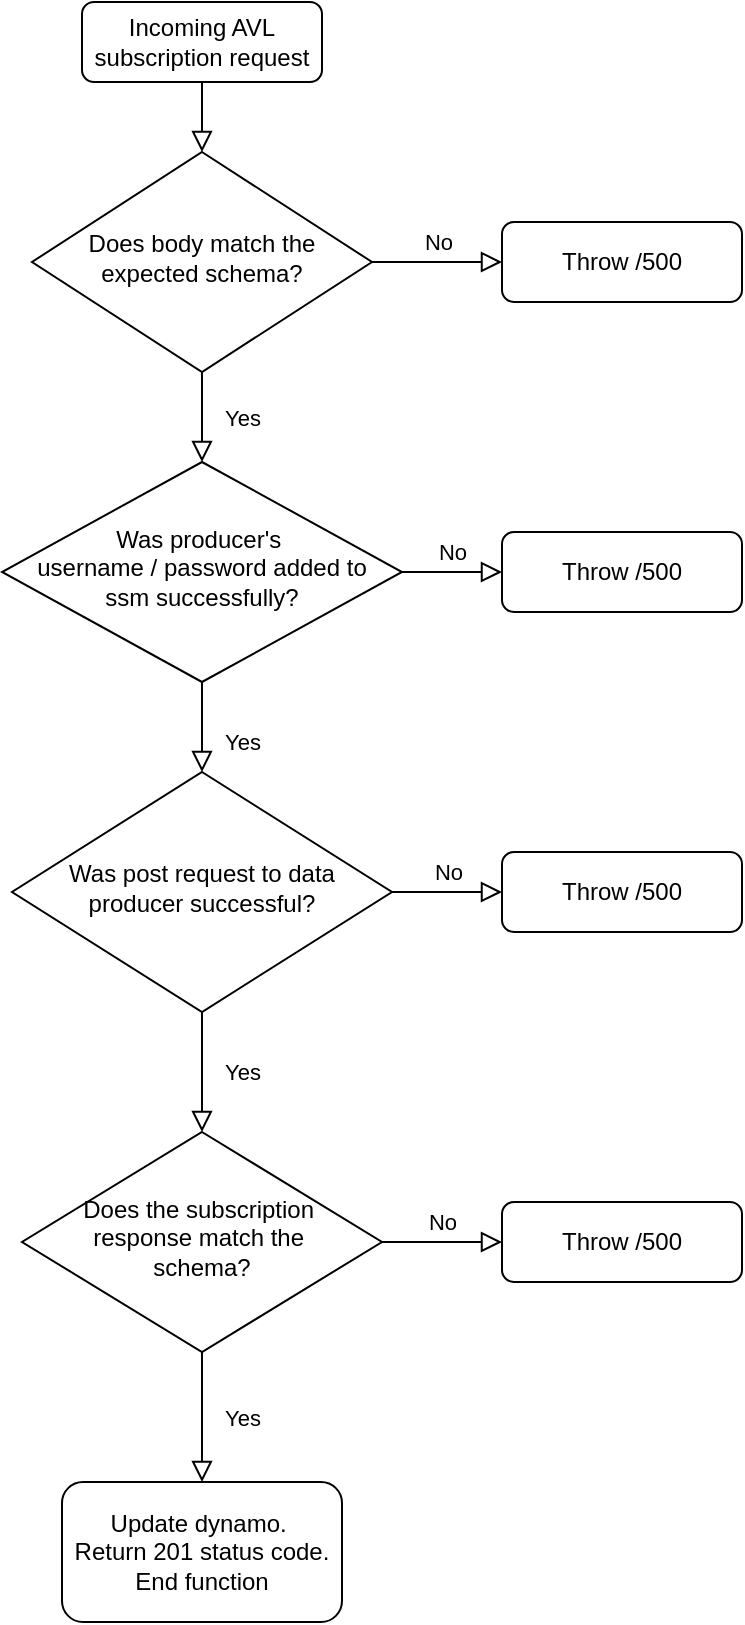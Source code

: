 <mxfile version="24.5.2" type="device" pages="3">
  <diagram id="C5RBs43oDa-KdzZeNtuy" name="Page-1">
    <mxGraphModel dx="1937" dy="1121" grid="1" gridSize="10" guides="1" tooltips="1" connect="1" arrows="1" fold="1" page="1" pageScale="1" pageWidth="827" pageHeight="1169" math="0" shadow="0">
      <root>
        <mxCell id="WIyWlLk6GJQsqaUBKTNV-0" />
        <mxCell id="WIyWlLk6GJQsqaUBKTNV-1" parent="WIyWlLk6GJQsqaUBKTNV-0" />
        <mxCell id="WIyWlLk6GJQsqaUBKTNV-2" value="" style="rounded=0;html=1;jettySize=auto;orthogonalLoop=1;fontSize=11;endArrow=block;endFill=0;endSize=8;strokeWidth=1;shadow=0;labelBackgroundColor=none;edgeStyle=orthogonalEdgeStyle;" parent="WIyWlLk6GJQsqaUBKTNV-1" source="WIyWlLk6GJQsqaUBKTNV-3" target="WIyWlLk6GJQsqaUBKTNV-6" edge="1">
          <mxGeometry relative="1" as="geometry" />
        </mxCell>
        <mxCell id="WIyWlLk6GJQsqaUBKTNV-3" value="Incoming AVL subscription request" style="rounded=1;whiteSpace=wrap;html=1;fontSize=12;glass=0;strokeWidth=1;shadow=0;" parent="WIyWlLk6GJQsqaUBKTNV-1" vertex="1">
          <mxGeometry x="160" y="80" width="120" height="40" as="geometry" />
        </mxCell>
        <mxCell id="WIyWlLk6GJQsqaUBKTNV-4" value="Yes" style="rounded=0;html=1;jettySize=auto;orthogonalLoop=1;fontSize=11;endArrow=block;endFill=0;endSize=8;strokeWidth=1;shadow=0;labelBackgroundColor=none;edgeStyle=orthogonalEdgeStyle;" parent="WIyWlLk6GJQsqaUBKTNV-1" source="WIyWlLk6GJQsqaUBKTNV-6" target="WIyWlLk6GJQsqaUBKTNV-10" edge="1">
          <mxGeometry y="20" relative="1" as="geometry">
            <mxPoint as="offset" />
          </mxGeometry>
        </mxCell>
        <mxCell id="WIyWlLk6GJQsqaUBKTNV-5" value="No" style="edgeStyle=orthogonalEdgeStyle;rounded=0;html=1;jettySize=auto;orthogonalLoop=1;fontSize=11;endArrow=block;endFill=0;endSize=8;strokeWidth=1;shadow=0;labelBackgroundColor=none;" parent="WIyWlLk6GJQsqaUBKTNV-1" source="WIyWlLk6GJQsqaUBKTNV-6" target="WIyWlLk6GJQsqaUBKTNV-7" edge="1">
          <mxGeometry y="10" relative="1" as="geometry">
            <mxPoint as="offset" />
          </mxGeometry>
        </mxCell>
        <mxCell id="WIyWlLk6GJQsqaUBKTNV-6" value="Does body match the expected schema?" style="rhombus;whiteSpace=wrap;html=1;shadow=0;fontFamily=Helvetica;fontSize=12;align=center;strokeWidth=1;spacing=6;spacingTop=-4;" parent="WIyWlLk6GJQsqaUBKTNV-1" vertex="1">
          <mxGeometry x="135" y="155" width="170" height="110" as="geometry" />
        </mxCell>
        <mxCell id="WIyWlLk6GJQsqaUBKTNV-7" value="Throw /500" style="rounded=1;whiteSpace=wrap;html=1;fontSize=12;glass=0;strokeWidth=1;shadow=0;" parent="WIyWlLk6GJQsqaUBKTNV-1" vertex="1">
          <mxGeometry x="370" y="190" width="120" height="40" as="geometry" />
        </mxCell>
        <mxCell id="WIyWlLk6GJQsqaUBKTNV-8" value="Yes" style="rounded=0;html=1;jettySize=auto;orthogonalLoop=1;fontSize=11;endArrow=block;endFill=0;endSize=8;strokeWidth=1;shadow=0;labelBackgroundColor=none;edgeStyle=orthogonalEdgeStyle;entryX=0.5;entryY=0;entryDx=0;entryDy=0;" parent="WIyWlLk6GJQsqaUBKTNV-1" source="WIyWlLk6GJQsqaUBKTNV-10" target="ioHIO8EZ6X1sKIoMAoyA-0" edge="1">
          <mxGeometry x="0.333" y="20" relative="1" as="geometry">
            <mxPoint as="offset" />
            <mxPoint x="220" y="460" as="targetPoint" />
          </mxGeometry>
        </mxCell>
        <mxCell id="WIyWlLk6GJQsqaUBKTNV-9" value="No" style="edgeStyle=orthogonalEdgeStyle;rounded=0;html=1;jettySize=auto;orthogonalLoop=1;fontSize=11;endArrow=block;endFill=0;endSize=8;strokeWidth=1;shadow=0;labelBackgroundColor=none;" parent="WIyWlLk6GJQsqaUBKTNV-1" source="WIyWlLk6GJQsqaUBKTNV-10" target="WIyWlLk6GJQsqaUBKTNV-12" edge="1">
          <mxGeometry y="10" relative="1" as="geometry">
            <mxPoint as="offset" />
          </mxGeometry>
        </mxCell>
        <mxCell id="WIyWlLk6GJQsqaUBKTNV-10" value="Was producer&#39;s&amp;nbsp;&lt;div&gt;username / password added to ssm successfully?&lt;/div&gt;" style="rhombus;whiteSpace=wrap;html=1;shadow=0;fontFamily=Helvetica;fontSize=12;align=center;strokeWidth=1;spacing=6;spacingTop=-4;" parent="WIyWlLk6GJQsqaUBKTNV-1" vertex="1">
          <mxGeometry x="120" y="310" width="200" height="110" as="geometry" />
        </mxCell>
        <mxCell id="WIyWlLk6GJQsqaUBKTNV-12" value="Throw /500" style="rounded=1;whiteSpace=wrap;html=1;fontSize=12;glass=0;strokeWidth=1;shadow=0;" parent="WIyWlLk6GJQsqaUBKTNV-1" vertex="1">
          <mxGeometry x="370" y="345" width="120" height="40" as="geometry" />
        </mxCell>
        <mxCell id="ioHIO8EZ6X1sKIoMAoyA-0" value="Was post request to data producer successful?" style="rhombus;whiteSpace=wrap;html=1;shadow=0;fontFamily=Helvetica;fontSize=12;align=center;strokeWidth=1;spacing=6;spacingTop=-4;" parent="WIyWlLk6GJQsqaUBKTNV-1" vertex="1">
          <mxGeometry x="125" y="465" width="190" height="120" as="geometry" />
        </mxCell>
        <mxCell id="ioHIO8EZ6X1sKIoMAoyA-2" value="No" style="edgeStyle=orthogonalEdgeStyle;rounded=0;html=1;jettySize=auto;orthogonalLoop=1;fontSize=11;endArrow=block;endFill=0;endSize=8;strokeWidth=1;shadow=0;labelBackgroundColor=none;exitX=1;exitY=0.5;exitDx=0;exitDy=0;" parent="WIyWlLk6GJQsqaUBKTNV-1" source="ioHIO8EZ6X1sKIoMAoyA-0" target="ioHIO8EZ6X1sKIoMAoyA-3" edge="1">
          <mxGeometry y="10" relative="1" as="geometry">
            <mxPoint as="offset" />
            <mxPoint x="320" y="525" as="sourcePoint" />
          </mxGeometry>
        </mxCell>
        <mxCell id="ioHIO8EZ6X1sKIoMAoyA-3" value="Throw /500" style="rounded=1;whiteSpace=wrap;html=1;fontSize=12;glass=0;strokeWidth=1;shadow=0;" parent="WIyWlLk6GJQsqaUBKTNV-1" vertex="1">
          <mxGeometry x="370" y="505" width="120" height="40" as="geometry" />
        </mxCell>
        <mxCell id="ioHIO8EZ6X1sKIoMAoyA-4" value="Yes" style="rounded=0;html=1;jettySize=auto;orthogonalLoop=1;fontSize=11;endArrow=block;endFill=0;endSize=8;strokeWidth=1;shadow=0;labelBackgroundColor=none;edgeStyle=orthogonalEdgeStyle;exitX=0.5;exitY=1;exitDx=0;exitDy=0;" parent="WIyWlLk6GJQsqaUBKTNV-1" source="ioHIO8EZ6X1sKIoMAoyA-0" target="ioHIO8EZ6X1sKIoMAoyA-5" edge="1">
          <mxGeometry y="20" relative="1" as="geometry">
            <mxPoint as="offset" />
            <mxPoint x="221" y="590" as="sourcePoint" />
          </mxGeometry>
        </mxCell>
        <mxCell id="ioHIO8EZ6X1sKIoMAoyA-5" value="Does the subscription&amp;nbsp;&lt;div&gt;response match the&amp;nbsp;&lt;/div&gt;&lt;div&gt;schema?&lt;/div&gt;" style="rhombus;whiteSpace=wrap;html=1;shadow=0;fontFamily=Helvetica;fontSize=12;align=center;strokeWidth=1;spacing=6;spacingTop=-4;" parent="WIyWlLk6GJQsqaUBKTNV-1" vertex="1">
          <mxGeometry x="130" y="645" width="180" height="110" as="geometry" />
        </mxCell>
        <mxCell id="ioHIO8EZ6X1sKIoMAoyA-6" value="No" style="edgeStyle=orthogonalEdgeStyle;rounded=0;html=1;jettySize=auto;orthogonalLoop=1;fontSize=11;endArrow=block;endFill=0;endSize=8;strokeWidth=1;shadow=0;labelBackgroundColor=none;exitX=1;exitY=0.5;exitDx=0;exitDy=0;" parent="WIyWlLk6GJQsqaUBKTNV-1" source="ioHIO8EZ6X1sKIoMAoyA-5" target="ioHIO8EZ6X1sKIoMAoyA-7" edge="1">
          <mxGeometry y="10" relative="1" as="geometry">
            <mxPoint as="offset" />
            <mxPoint x="320" y="700" as="sourcePoint" />
          </mxGeometry>
        </mxCell>
        <mxCell id="ioHIO8EZ6X1sKIoMAoyA-7" value="Throw /500" style="rounded=1;whiteSpace=wrap;html=1;fontSize=12;glass=0;strokeWidth=1;shadow=0;" parent="WIyWlLk6GJQsqaUBKTNV-1" vertex="1">
          <mxGeometry x="370" y="680" width="120" height="40" as="geometry" />
        </mxCell>
        <mxCell id="ioHIO8EZ6X1sKIoMAoyA-9" value="Yes" style="rounded=0;html=1;jettySize=auto;orthogonalLoop=1;fontSize=11;endArrow=block;endFill=0;endSize=8;strokeWidth=1;shadow=0;labelBackgroundColor=none;edgeStyle=orthogonalEdgeStyle;exitX=0.5;exitY=1;exitDx=0;exitDy=0;" parent="WIyWlLk6GJQsqaUBKTNV-1" source="ioHIO8EZ6X1sKIoMAoyA-5" edge="1">
          <mxGeometry y="20" relative="1" as="geometry">
            <mxPoint as="offset" />
            <mxPoint x="220" y="770" as="sourcePoint" />
            <mxPoint x="220" y="820" as="targetPoint" />
          </mxGeometry>
        </mxCell>
        <mxCell id="ioHIO8EZ6X1sKIoMAoyA-11" value="Update dynamo.&amp;nbsp;&lt;div&gt;Return 201 status code. End function&lt;/div&gt;" style="rounded=1;whiteSpace=wrap;html=1;fontSize=12;glass=0;strokeWidth=1;shadow=0;" parent="WIyWlLk6GJQsqaUBKTNV-1" vertex="1">
          <mxGeometry x="150" y="820" width="140" height="70" as="geometry" />
        </mxCell>
      </root>
    </mxGraphModel>
  </diagram>
  <diagram id="0-uxHlujz7VOh1EAjLaf" name="Page-2">
    <mxGraphModel dx="1253" dy="1121" grid="1" gridSize="10" guides="1" tooltips="1" connect="1" arrows="1" fold="1" page="1" pageScale="1" pageWidth="827" pageHeight="1169" math="0" shadow="0">
      <root>
        <mxCell id="0" />
        <mxCell id="1" parent="0" />
        <mxCell id="LTYnKAZ71syKSvMG1q0A-1" value="" style="rounded=0;html=1;jettySize=auto;orthogonalLoop=1;fontSize=11;endArrow=block;endFill=0;endSize=8;strokeWidth=1;shadow=0;labelBackgroundColor=none;edgeStyle=orthogonalEdgeStyle;" edge="1" parent="1" source="LTYnKAZ71syKSvMG1q0A-2" target="LTYnKAZ71syKSvMG1q0A-5">
          <mxGeometry relative="1" as="geometry" />
        </mxCell>
        <mxCell id="LTYnKAZ71syKSvMG1q0A-2" value="Incoming AVL unsubscribe request" style="rounded=1;whiteSpace=wrap;html=1;fontSize=12;glass=0;strokeWidth=1;shadow=0;" vertex="1" parent="1">
          <mxGeometry x="130" y="55" width="120" height="40" as="geometry" />
        </mxCell>
        <mxCell id="LTYnKAZ71syKSvMG1q0A-3" value="Yes" style="rounded=0;html=1;jettySize=auto;orthogonalLoop=1;fontSize=11;endArrow=block;endFill=0;endSize=8;strokeWidth=1;shadow=0;labelBackgroundColor=none;edgeStyle=orthogonalEdgeStyle;" edge="1" parent="1" source="LTYnKAZ71syKSvMG1q0A-5" target="LTYnKAZ71syKSvMG1q0A-9">
          <mxGeometry y="20" relative="1" as="geometry">
            <mxPoint as="offset" />
          </mxGeometry>
        </mxCell>
        <mxCell id="LTYnKAZ71syKSvMG1q0A-4" value="No" style="edgeStyle=orthogonalEdgeStyle;rounded=0;html=1;jettySize=auto;orthogonalLoop=1;fontSize=11;endArrow=block;endFill=0;endSize=8;strokeWidth=1;shadow=0;labelBackgroundColor=none;" edge="1" parent="1" source="LTYnKAZ71syKSvMG1q0A-5" target="LTYnKAZ71syKSvMG1q0A-6">
          <mxGeometry y="10" relative="1" as="geometry">
            <mxPoint as="offset" />
          </mxGeometry>
        </mxCell>
        <mxCell id="LTYnKAZ71syKSvMG1q0A-5" value="Was subscription ID&amp;nbsp;&lt;div&gt;passed as a path&amp;nbsp;&lt;/div&gt;&lt;div&gt;parameter?&lt;/div&gt;" style="rhombus;whiteSpace=wrap;html=1;shadow=0;fontFamily=Helvetica;fontSize=12;align=center;strokeWidth=1;spacing=6;spacingTop=-4;" vertex="1" parent="1">
          <mxGeometry x="105" y="130" width="170" height="110" as="geometry" />
        </mxCell>
        <mxCell id="LTYnKAZ71syKSvMG1q0A-6" value="Throw /500" style="rounded=1;whiteSpace=wrap;html=1;fontSize=12;glass=0;strokeWidth=1;shadow=0;" vertex="1" parent="1">
          <mxGeometry x="340" y="165" width="120" height="40" as="geometry" />
        </mxCell>
        <mxCell id="LTYnKAZ71syKSvMG1q0A-7" value="Yes" style="rounded=0;html=1;jettySize=auto;orthogonalLoop=1;fontSize=11;endArrow=block;endFill=0;endSize=8;strokeWidth=1;shadow=0;labelBackgroundColor=none;edgeStyle=orthogonalEdgeStyle;entryX=0.5;entryY=0;entryDx=0;entryDy=0;" edge="1" parent="1" source="LTYnKAZ71syKSvMG1q0A-9" target="LTYnKAZ71syKSvMG1q0A-11">
          <mxGeometry x="0.333" y="20" relative="1" as="geometry">
            <mxPoint as="offset" />
            <mxPoint x="190" y="435" as="targetPoint" />
          </mxGeometry>
        </mxCell>
        <mxCell id="LTYnKAZ71syKSvMG1q0A-8" value="No" style="edgeStyle=orthogonalEdgeStyle;rounded=0;html=1;jettySize=auto;orthogonalLoop=1;fontSize=11;endArrow=block;endFill=0;endSize=8;strokeWidth=1;shadow=0;labelBackgroundColor=none;" edge="1" parent="1" source="LTYnKAZ71syKSvMG1q0A-9" target="LTYnKAZ71syKSvMG1q0A-10">
          <mxGeometry y="10" relative="1" as="geometry">
            <mxPoint as="offset" />
          </mxGeometry>
        </mxCell>
        <mxCell id="LTYnKAZ71syKSvMG1q0A-9" value="Does subscription exist&amp;nbsp;&lt;div&gt;in our dynamo table?&lt;/div&gt;" style="rhombus;whiteSpace=wrap;html=1;shadow=0;fontFamily=Helvetica;fontSize=12;align=center;strokeWidth=1;spacing=6;spacingTop=-4;" vertex="1" parent="1">
          <mxGeometry x="90" y="285" width="200" height="110" as="geometry" />
        </mxCell>
        <mxCell id="LTYnKAZ71syKSvMG1q0A-10" value="Throw /404 with a body (message)" style="rounded=1;whiteSpace=wrap;html=1;fontSize=12;glass=0;strokeWidth=1;shadow=0;" vertex="1" parent="1">
          <mxGeometry x="340" y="320" width="120" height="40" as="geometry" />
        </mxCell>
        <mxCell id="LTYnKAZ71syKSvMG1q0A-11" value="Do we have username&amp;nbsp;&lt;div&gt;and password in ssm for&amp;nbsp;&lt;/div&gt;&lt;div&gt;this subscription?&lt;/div&gt;" style="rhombus;whiteSpace=wrap;html=1;shadow=0;fontFamily=Helvetica;fontSize=12;align=center;strokeWidth=1;spacing=6;spacingTop=-4;" vertex="1" parent="1">
          <mxGeometry x="95" y="440" width="190" height="120" as="geometry" />
        </mxCell>
        <mxCell id="LTYnKAZ71syKSvMG1q0A-12" value="No" style="edgeStyle=orthogonalEdgeStyle;rounded=0;html=1;jettySize=auto;orthogonalLoop=1;fontSize=11;endArrow=block;endFill=0;endSize=8;strokeWidth=1;shadow=0;labelBackgroundColor=none;exitX=1;exitY=0.5;exitDx=0;exitDy=0;" edge="1" parent="1" source="LTYnKAZ71syKSvMG1q0A-11" target="LTYnKAZ71syKSvMG1q0A-13">
          <mxGeometry y="10" relative="1" as="geometry">
            <mxPoint as="offset" />
            <mxPoint x="290" y="500" as="sourcePoint" />
          </mxGeometry>
        </mxCell>
        <mxCell id="LTYnKAZ71syKSvMG1q0A-13" value="Throw /500" style="rounded=1;whiteSpace=wrap;html=1;fontSize=12;glass=0;strokeWidth=1;shadow=0;" vertex="1" parent="1">
          <mxGeometry x="340" y="480" width="120" height="40" as="geometry" />
        </mxCell>
        <mxCell id="LTYnKAZ71syKSvMG1q0A-14" value="Yes" style="rounded=0;html=1;jettySize=auto;orthogonalLoop=1;fontSize=11;endArrow=block;endFill=0;endSize=8;strokeWidth=1;shadow=0;labelBackgroundColor=none;edgeStyle=orthogonalEdgeStyle;exitX=0.5;exitY=1;exitDx=0;exitDy=0;" edge="1" parent="1" source="LTYnKAZ71syKSvMG1q0A-11" target="LTYnKAZ71syKSvMG1q0A-15">
          <mxGeometry y="20" relative="1" as="geometry">
            <mxPoint as="offset" />
            <mxPoint x="191" y="565" as="sourcePoint" />
          </mxGeometry>
        </mxCell>
        <mxCell id="LTYnKAZ71syKSvMG1q0A-15" value="Was post request to data producer successful?" style="rhombus;whiteSpace=wrap;html=1;shadow=0;fontFamily=Helvetica;fontSize=12;align=center;strokeWidth=1;spacing=6;spacingTop=-4;" vertex="1" parent="1">
          <mxGeometry x="100" y="620" width="180" height="110" as="geometry" />
        </mxCell>
        <mxCell id="LTYnKAZ71syKSvMG1q0A-16" value="No" style="edgeStyle=orthogonalEdgeStyle;rounded=0;html=1;jettySize=auto;orthogonalLoop=1;fontSize=11;endArrow=block;endFill=0;endSize=8;strokeWidth=1;shadow=0;labelBackgroundColor=none;exitX=1;exitY=0.5;exitDx=0;exitDy=0;" edge="1" parent="1" source="LTYnKAZ71syKSvMG1q0A-15" target="LTYnKAZ71syKSvMG1q0A-17">
          <mxGeometry y="10" relative="1" as="geometry">
            <mxPoint as="offset" />
            <mxPoint x="290" y="675" as="sourcePoint" />
          </mxGeometry>
        </mxCell>
        <mxCell id="LTYnKAZ71syKSvMG1q0A-17" value="Throw /500" style="rounded=1;whiteSpace=wrap;html=1;fontSize=12;glass=0;strokeWidth=1;shadow=0;" vertex="1" parent="1">
          <mxGeometry x="340" y="655" width="120" height="40" as="geometry" />
        </mxCell>
        <mxCell id="LTYnKAZ71syKSvMG1q0A-18" value="Yes" style="rounded=0;html=1;jettySize=auto;orthogonalLoop=1;fontSize=11;endArrow=block;endFill=0;endSize=8;strokeWidth=1;shadow=0;labelBackgroundColor=none;edgeStyle=orthogonalEdgeStyle;exitX=0.5;exitY=1;exitDx=0;exitDy=0;" edge="1" parent="1">
          <mxGeometry y="20" relative="1" as="geometry">
            <mxPoint as="offset" />
            <mxPoint x="190" y="1070" as="sourcePoint" />
            <mxPoint x="190" y="1135" as="targetPoint" />
          </mxGeometry>
        </mxCell>
        <mxCell id="LTYnKAZ71syKSvMG1q0A-19" value="Update dynamo.&amp;nbsp;&lt;div&gt;Return 204 status code. End function&lt;/div&gt;" style="rounded=1;whiteSpace=wrap;html=1;fontSize=12;glass=0;strokeWidth=1;shadow=0;" vertex="1" parent="1">
          <mxGeometry x="120" y="1135" width="140" height="70" as="geometry" />
        </mxCell>
        <mxCell id="LTYnKAZ71syKSvMG1q0A-20" value="Yes" style="rounded=0;html=1;jettySize=auto;orthogonalLoop=1;fontSize=11;endArrow=block;endFill=0;endSize=8;strokeWidth=1;shadow=0;labelBackgroundColor=none;edgeStyle=orthogonalEdgeStyle;exitX=0.5;exitY=1;exitDx=0;exitDy=0;" edge="1" parent="1" target="LTYnKAZ71syKSvMG1q0A-21">
          <mxGeometry y="20" relative="1" as="geometry">
            <mxPoint as="offset" />
            <mxPoint x="190" y="730" as="sourcePoint" />
          </mxGeometry>
        </mxCell>
        <mxCell id="LTYnKAZ71syKSvMG1q0A-21" value="Does the subscription&amp;nbsp;&lt;div&gt;response match the&amp;nbsp;&lt;/div&gt;&lt;div&gt;schema?&lt;/div&gt;" style="rhombus;whiteSpace=wrap;html=1;shadow=0;fontFamily=Helvetica;fontSize=12;align=center;strokeWidth=1;spacing=6;spacingTop=-4;" vertex="1" parent="1">
          <mxGeometry x="100" y="790" width="180" height="110" as="geometry" />
        </mxCell>
        <mxCell id="LTYnKAZ71syKSvMG1q0A-22" value="No" style="edgeStyle=orthogonalEdgeStyle;rounded=0;html=1;jettySize=auto;orthogonalLoop=1;fontSize=11;endArrow=block;endFill=0;endSize=8;strokeWidth=1;shadow=0;labelBackgroundColor=none;exitX=1;exitY=0.5;exitDx=0;exitDy=0;" edge="1" parent="1" source="LTYnKAZ71syKSvMG1q0A-21" target="LTYnKAZ71syKSvMG1q0A-23">
          <mxGeometry y="10" relative="1" as="geometry">
            <mxPoint as="offset" />
            <mxPoint x="290" y="845" as="sourcePoint" />
          </mxGeometry>
        </mxCell>
        <mxCell id="LTYnKAZ71syKSvMG1q0A-23" value="Throw /500" style="rounded=1;whiteSpace=wrap;html=1;fontSize=12;glass=0;strokeWidth=1;shadow=0;" vertex="1" parent="1">
          <mxGeometry x="340" y="825" width="120" height="40" as="geometry" />
        </mxCell>
        <mxCell id="LTYnKAZ71syKSvMG1q0A-24" value="Yes" style="rounded=0;html=1;jettySize=auto;orthogonalLoop=1;fontSize=11;endArrow=block;endFill=0;endSize=8;strokeWidth=1;shadow=0;labelBackgroundColor=none;edgeStyle=orthogonalEdgeStyle;exitX=0.5;exitY=1;exitDx=0;exitDy=0;" edge="1" parent="1" target="LTYnKAZ71syKSvMG1q0A-25">
          <mxGeometry y="20" relative="1" as="geometry">
            <mxPoint as="offset" />
            <mxPoint x="190" y="900" as="sourcePoint" />
          </mxGeometry>
        </mxCell>
        <mxCell id="LTYnKAZ71syKSvMG1q0A-25" value="Did the data producer&lt;div&gt;&amp;nbsp;return a status of &quot;true&quot;?&lt;/div&gt;" style="rhombus;whiteSpace=wrap;html=1;shadow=0;fontFamily=Helvetica;fontSize=12;align=center;strokeWidth=1;spacing=6;spacingTop=-4;" vertex="1" parent="1">
          <mxGeometry x="100" y="960" width="180" height="110" as="geometry" />
        </mxCell>
        <mxCell id="LTYnKAZ71syKSvMG1q0A-26" value="No" style="edgeStyle=orthogonalEdgeStyle;rounded=0;html=1;jettySize=auto;orthogonalLoop=1;fontSize=11;endArrow=block;endFill=0;endSize=8;strokeWidth=1;shadow=0;labelBackgroundColor=none;exitX=1;exitY=0.5;exitDx=0;exitDy=0;" edge="1" parent="1" source="LTYnKAZ71syKSvMG1q0A-25" target="LTYnKAZ71syKSvMG1q0A-27">
          <mxGeometry y="10" relative="1" as="geometry">
            <mxPoint as="offset" />
            <mxPoint x="290" y="1015" as="sourcePoint" />
          </mxGeometry>
        </mxCell>
        <mxCell id="LTYnKAZ71syKSvMG1q0A-27" value="Throw /500" style="rounded=1;whiteSpace=wrap;html=1;fontSize=12;glass=0;strokeWidth=1;shadow=0;" vertex="1" parent="1">
          <mxGeometry x="340" y="995" width="120" height="40" as="geometry" />
        </mxCell>
      </root>
    </mxGraphModel>
  </diagram>
  <diagram id="1otTIDbJI6e2Nxy1QdhW" name="Page-3">
    <mxGraphModel dx="2049" dy="961" grid="1" gridSize="10" guides="1" tooltips="1" connect="1" arrows="1" fold="1" page="1" pageScale="1" pageWidth="827" pageHeight="1169" math="0" shadow="0">
      <root>
        <mxCell id="0" />
        <mxCell id="1" parent="0" />
        <mxCell id="ShRuT7b4y8MGo_B2oe7h-1" value="" style="rounded=0;html=1;jettySize=auto;orthogonalLoop=1;fontSize=11;endArrow=block;endFill=0;endSize=8;strokeWidth=1;shadow=0;labelBackgroundColor=none;edgeStyle=orthogonalEdgeStyle;" edge="1" parent="1" source="ShRuT7b4y8MGo_B2oe7h-2" target="ShRuT7b4y8MGo_B2oe7h-5">
          <mxGeometry relative="1" as="geometry" />
        </mxCell>
        <mxCell id="ShRuT7b4y8MGo_B2oe7h-2" value="Incoming AVL subscription request" style="rounded=1;whiteSpace=wrap;html=1;fontSize=12;glass=0;strokeWidth=1;shadow=0;" vertex="1" parent="1">
          <mxGeometry x="160" y="80" width="120" height="40" as="geometry" />
        </mxCell>
        <mxCell id="ShRuT7b4y8MGo_B2oe7h-3" value="Yes" style="rounded=0;html=1;jettySize=auto;orthogonalLoop=1;fontSize=11;endArrow=block;endFill=0;endSize=8;strokeWidth=1;shadow=0;labelBackgroundColor=none;edgeStyle=orthogonalEdgeStyle;" edge="1" parent="1" source="ShRuT7b4y8MGo_B2oe7h-5" target="ShRuT7b4y8MGo_B2oe7h-9">
          <mxGeometry y="20" relative="1" as="geometry">
            <mxPoint as="offset" />
          </mxGeometry>
        </mxCell>
        <mxCell id="ShRuT7b4y8MGo_B2oe7h-4" value="No" style="edgeStyle=orthogonalEdgeStyle;rounded=0;html=1;jettySize=auto;orthogonalLoop=1;fontSize=11;endArrow=block;endFill=0;endSize=8;strokeWidth=1;shadow=0;labelBackgroundColor=none;" edge="1" parent="1" source="ShRuT7b4y8MGo_B2oe7h-5" target="ShRuT7b4y8MGo_B2oe7h-6">
          <mxGeometry y="10" relative="1" as="geometry">
            <mxPoint as="offset" />
          </mxGeometry>
        </mxCell>
        <mxCell id="ShRuT7b4y8MGo_B2oe7h-5" value="Does body match the expected schema?" style="rhombus;whiteSpace=wrap;html=1;shadow=0;fontFamily=Helvetica;fontSize=12;align=center;strokeWidth=1;spacing=6;spacingTop=-4;" vertex="1" parent="1">
          <mxGeometry x="135" y="155" width="170" height="110" as="geometry" />
        </mxCell>
        <mxCell id="ShRuT7b4y8MGo_B2oe7h-6" value="Throw /500" style="rounded=1;whiteSpace=wrap;html=1;fontSize=12;glass=0;strokeWidth=1;shadow=0;" vertex="1" parent="1">
          <mxGeometry x="370" y="190" width="120" height="40" as="geometry" />
        </mxCell>
        <mxCell id="ShRuT7b4y8MGo_B2oe7h-7" value="Yes" style="rounded=0;html=1;jettySize=auto;orthogonalLoop=1;fontSize=11;endArrow=block;endFill=0;endSize=8;strokeWidth=1;shadow=0;labelBackgroundColor=none;edgeStyle=orthogonalEdgeStyle;entryX=0.5;entryY=0;entryDx=0;entryDy=0;" edge="1" parent="1" source="ShRuT7b4y8MGo_B2oe7h-9" target="ShRuT7b4y8MGo_B2oe7h-20">
          <mxGeometry x="0.333" y="20" relative="1" as="geometry">
            <mxPoint as="offset" />
            <mxPoint x="220" y="465" as="targetPoint" />
            <Array as="points">
              <mxPoint x="220" y="450" />
              <mxPoint x="220" y="450" />
            </Array>
          </mxGeometry>
        </mxCell>
        <mxCell id="ShRuT7b4y8MGo_B2oe7h-8" value="No" style="edgeStyle=orthogonalEdgeStyle;rounded=0;html=1;jettySize=auto;orthogonalLoop=1;fontSize=11;endArrow=block;endFill=0;endSize=8;strokeWidth=1;shadow=0;labelBackgroundColor=none;" edge="1" parent="1" source="ShRuT7b4y8MGo_B2oe7h-9" target="ShRuT7b4y8MGo_B2oe7h-10">
          <mxGeometry y="10" relative="1" as="geometry">
            <mxPoint as="offset" />
          </mxGeometry>
        </mxCell>
        <mxCell id="ShRuT7b4y8MGo_B2oe7h-9" value="Does the subscription ID&amp;nbsp;&lt;div&gt;exist in our dynamo table?&lt;/div&gt;" style="rhombus;whiteSpace=wrap;html=1;shadow=0;fontFamily=Helvetica;fontSize=12;align=center;strokeWidth=1;spacing=6;spacingTop=-4;" vertex="1" parent="1">
          <mxGeometry x="120" y="310" width="200" height="110" as="geometry" />
        </mxCell>
        <mxCell id="ShRuT7b4y8MGo_B2oe7h-10" value="Throw /404" style="rounded=1;whiteSpace=wrap;html=1;fontSize=12;glass=0;strokeWidth=1;shadow=0;" vertex="1" parent="1">
          <mxGeometry x="370" y="345" width="120" height="40" as="geometry" />
        </mxCell>
        <mxCell id="ShRuT7b4y8MGo_B2oe7h-14" value="" style="rounded=0;html=1;jettySize=auto;orthogonalLoop=1;fontSize=11;endArrow=block;endFill=0;endSize=8;strokeWidth=1;shadow=0;labelBackgroundColor=none;edgeStyle=orthogonalEdgeStyle;exitX=0.5;exitY=1;exitDx=0;exitDy=0;entryX=0.5;entryY=0;entryDx=0;entryDy=0;" edge="1" parent="1" source="ShRuT7b4y8MGo_B2oe7h-20" target="ShRuT7b4y8MGo_B2oe7h-22">
          <mxGeometry y="20" relative="1" as="geometry">
            <mxPoint as="offset" />
            <mxPoint x="220" y="585" as="sourcePoint" />
            <mxPoint x="220" y="645" as="targetPoint" />
          </mxGeometry>
        </mxCell>
        <mxCell id="ShRuT7b4y8MGo_B2oe7h-18" value="" style="rounded=0;html=1;jettySize=auto;orthogonalLoop=1;fontSize=11;endArrow=block;endFill=0;endSize=8;strokeWidth=1;shadow=0;labelBackgroundColor=none;edgeStyle=orthogonalEdgeStyle;exitX=0.5;exitY=1;exitDx=0;exitDy=0;" edge="1" parent="1" source="ShRuT7b4y8MGo_B2oe7h-22">
          <mxGeometry y="20" relative="1" as="geometry">
            <mxPoint as="offset" />
            <mxPoint x="220" y="755" as="sourcePoint" />
            <mxPoint x="220" y="780" as="targetPoint" />
          </mxGeometry>
        </mxCell>
        <mxCell id="ShRuT7b4y8MGo_B2oe7h-20" value="Send unsubscribe request to data producer using existing (old) details" style="rounded=1;whiteSpace=wrap;html=1;" vertex="1" parent="1">
          <mxGeometry x="140" y="460" width="160" height="96" as="geometry" />
        </mxCell>
        <mxCell id="ShRuT7b4y8MGo_B2oe7h-22" value="Upload new username and password for subscription" style="rounded=1;whiteSpace=wrap;html=1;" vertex="1" parent="1">
          <mxGeometry x="140" y="620" width="160" height="96" as="geometry" />
        </mxCell>
        <mxCell id="ShRuT7b4y8MGo_B2oe7h-25" value="Was subscription request successful?" style="rhombus;whiteSpace=wrap;html=1;shadow=0;fontFamily=Helvetica;fontSize=12;align=center;strokeWidth=1;spacing=6;spacingTop=-4;" vertex="1" parent="1">
          <mxGeometry x="120" y="930" width="200" height="110" as="geometry" />
        </mxCell>
        <mxCell id="ShRuT7b4y8MGo_B2oe7h-26" value="Send subscription request to data producer using new details" style="rounded=1;whiteSpace=wrap;html=1;" vertex="1" parent="1">
          <mxGeometry x="140" y="780" width="160" height="96" as="geometry" />
        </mxCell>
        <mxCell id="ShRuT7b4y8MGo_B2oe7h-28" value="" style="rounded=0;html=1;jettySize=auto;orthogonalLoop=1;fontSize=11;endArrow=block;endFill=0;endSize=8;strokeWidth=1;shadow=0;labelBackgroundColor=none;edgeStyle=orthogonalEdgeStyle;exitX=0.5;exitY=1;exitDx=0;exitDy=0;" edge="1" parent="1" source="ShRuT7b4y8MGo_B2oe7h-26">
          <mxGeometry y="20" relative="1" as="geometry">
            <mxPoint as="offset" />
            <mxPoint x="219.92" y="876" as="sourcePoint" />
            <mxPoint x="220" y="930" as="targetPoint" />
          </mxGeometry>
        </mxCell>
        <mxCell id="ShRuT7b4y8MGo_B2oe7h-30" value="Yes" style="rounded=0;html=1;jettySize=auto;orthogonalLoop=1;fontSize=11;endArrow=block;endFill=0;endSize=8;strokeWidth=1;shadow=0;labelBackgroundColor=none;edgeStyle=orthogonalEdgeStyle;entryX=0.5;entryY=0;entryDx=0;entryDy=0;" edge="1" parent="1">
          <mxGeometry x="0.333" y="20" relative="1" as="geometry">
            <mxPoint as="offset" />
            <mxPoint x="219.85" y="1080" as="targetPoint" />
            <mxPoint x="220" y="1040" as="sourcePoint" />
            <Array as="points">
              <mxPoint x="219.85" y="1070" />
              <mxPoint x="219.85" y="1070" />
            </Array>
          </mxGeometry>
        </mxCell>
        <mxCell id="ShRuT7b4y8MGo_B2oe7h-31" value="No" style="edgeStyle=orthogonalEdgeStyle;rounded=0;html=1;jettySize=auto;orthogonalLoop=1;fontSize=11;endArrow=block;endFill=0;endSize=8;strokeWidth=1;shadow=0;labelBackgroundColor=none;" edge="1" parent="1" target="ShRuT7b4y8MGo_B2oe7h-32">
          <mxGeometry y="10" relative="1" as="geometry">
            <mxPoint as="offset" />
            <mxPoint x="320" y="985" as="sourcePoint" />
          </mxGeometry>
        </mxCell>
        <mxCell id="ShRuT7b4y8MGo_B2oe7h-32" value="Throw /500" style="rounded=1;whiteSpace=wrap;html=1;fontSize=12;glass=0;strokeWidth=1;shadow=0;" vertex="1" parent="1">
          <mxGeometry x="370" y="965" width="120" height="40" as="geometry" />
        </mxCell>
        <mxCell id="ShRuT7b4y8MGo_B2oe7h-33" value="End function. Return 204." style="rounded=1;whiteSpace=wrap;html=1;" vertex="1" parent="1">
          <mxGeometry x="140" y="1080" width="160" height="96" as="geometry" />
        </mxCell>
      </root>
    </mxGraphModel>
  </diagram>
</mxfile>
